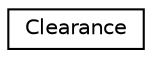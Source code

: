 digraph "Graphical Class Hierarchy"
{
 // LATEX_PDF_SIZE
  edge [fontname="Helvetica",fontsize="10",labelfontname="Helvetica",labelfontsize="10"];
  node [fontname="Helvetica",fontsize="10",shape=record];
  rankdir="LR";
  Node0 [label="Clearance",height=0.2,width=0.4,color="black", fillcolor="white", style="filled",URL="$classClearance.html",tooltip=" "];
}
